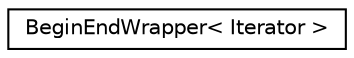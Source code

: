 digraph "Graphical Class Hierarchy"
{
 // LATEX_PDF_SIZE
  edge [fontname="Helvetica",fontsize="10",labelfontname="Helvetica",labelfontsize="10"];
  node [fontname="Helvetica",fontsize="10",shape=record];
  rankdir="LR";
  Node0 [label="BeginEndWrapper\< Iterator \>",height=0.2,width=0.4,color="black", fillcolor="white", style="filled",URL="$classutil_1_1_begin_end_wrapper.html",tooltip=" "];
}
